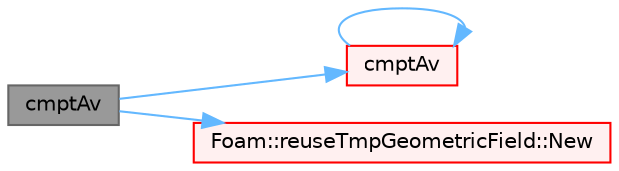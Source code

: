 digraph "cmptAv"
{
 // LATEX_PDF_SIZE
  bgcolor="transparent";
  edge [fontname=Helvetica,fontsize=10,labelfontname=Helvetica,labelfontsize=10];
  node [fontname=Helvetica,fontsize=10,shape=box,height=0.2,width=0.4];
  rankdir="LR";
  Node1 [id="Node000001",label="cmptAv",height=0.2,width=0.4,color="gray40", fillcolor="grey60", style="filled", fontcolor="black",tooltip=" "];
  Node1 -> Node2 [id="edge1_Node000001_Node000002",color="steelblue1",style="solid",tooltip=" "];
  Node2 [id="Node000002",label="cmptAv",height=0.2,width=0.4,color="red", fillcolor="#FFF0F0", style="filled",URL="$namespaceFoam.html#a8767aaa15ee058eed0ece9a5e0faa679",tooltip=" "];
  Node2 -> Node2 [id="edge2_Node000002_Node000002",color="steelblue1",style="solid",tooltip=" "];
  Node1 -> Node6 [id="edge3_Node000001_Node000006",color="steelblue1",style="solid",tooltip=" "];
  Node6 [id="Node000006",label="Foam::reuseTmpGeometricField::New",height=0.2,width=0.4,color="red", fillcolor="#FFF0F0", style="filled",URL="$structFoam_1_1reuseTmpGeometricField.html#a0fbf032869344b271a846b167f6a6155",tooltip=" "];
}
